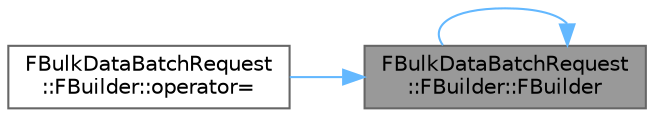 digraph "FBulkDataBatchRequest::FBuilder::FBuilder"
{
 // INTERACTIVE_SVG=YES
 // LATEX_PDF_SIZE
  bgcolor="transparent";
  edge [fontname=Helvetica,fontsize=10,labelfontname=Helvetica,labelfontsize=10];
  node [fontname=Helvetica,fontsize=10,shape=box,height=0.2,width=0.4];
  rankdir="RL";
  Node1 [id="Node000001",label="FBulkDataBatchRequest\l::FBuilder::FBuilder",height=0.2,width=0.4,color="gray40", fillcolor="grey60", style="filled", fontcolor="black",tooltip=" "];
  Node1 -> Node1 [id="edge1_Node000001_Node000001",dir="back",color="steelblue1",style="solid",tooltip=" "];
  Node1 -> Node2 [id="edge2_Node000001_Node000002",dir="back",color="steelblue1",style="solid",tooltip=" "];
  Node2 [id="Node000002",label="FBulkDataBatchRequest\l::FBuilder::operator=",height=0.2,width=0.4,color="grey40", fillcolor="white", style="filled",URL="$d4/d6a/classFBulkDataBatchRequest_1_1FBuilder.html#abcf3298491f279e1985dc1381ce32a7e",tooltip=" "];
}
